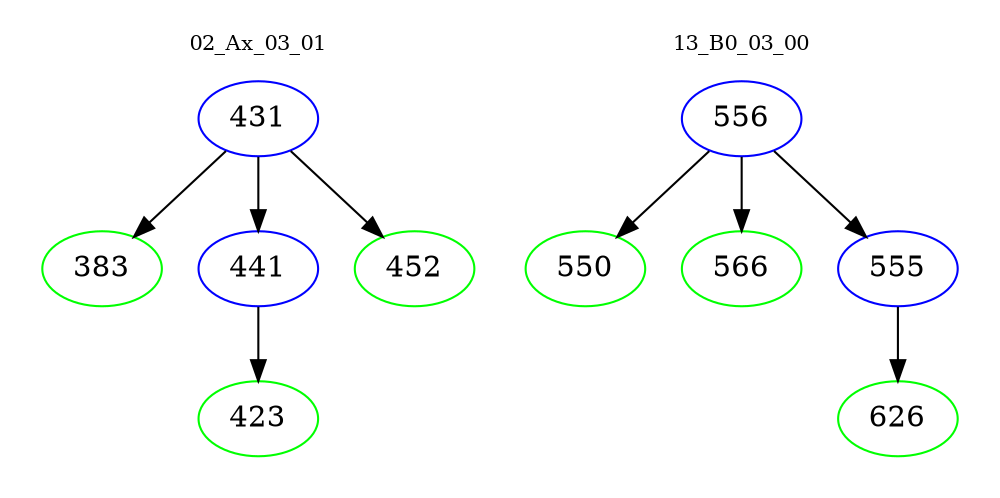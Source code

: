 digraph{
subgraph cluster_0 {
color = white
label = "02_Ax_03_01";
fontsize=10;
T0_431 [label="431", color="blue"]
T0_431 -> T0_383 [color="black"]
T0_383 [label="383", color="green"]
T0_431 -> T0_441 [color="black"]
T0_441 [label="441", color="blue"]
T0_441 -> T0_423 [color="black"]
T0_423 [label="423", color="green"]
T0_431 -> T0_452 [color="black"]
T0_452 [label="452", color="green"]
}
subgraph cluster_1 {
color = white
label = "13_B0_03_00";
fontsize=10;
T1_556 [label="556", color="blue"]
T1_556 -> T1_550 [color="black"]
T1_550 [label="550", color="green"]
T1_556 -> T1_566 [color="black"]
T1_566 [label="566", color="green"]
T1_556 -> T1_555 [color="black"]
T1_555 [label="555", color="blue"]
T1_555 -> T1_626 [color="black"]
T1_626 [label="626", color="green"]
}
}
